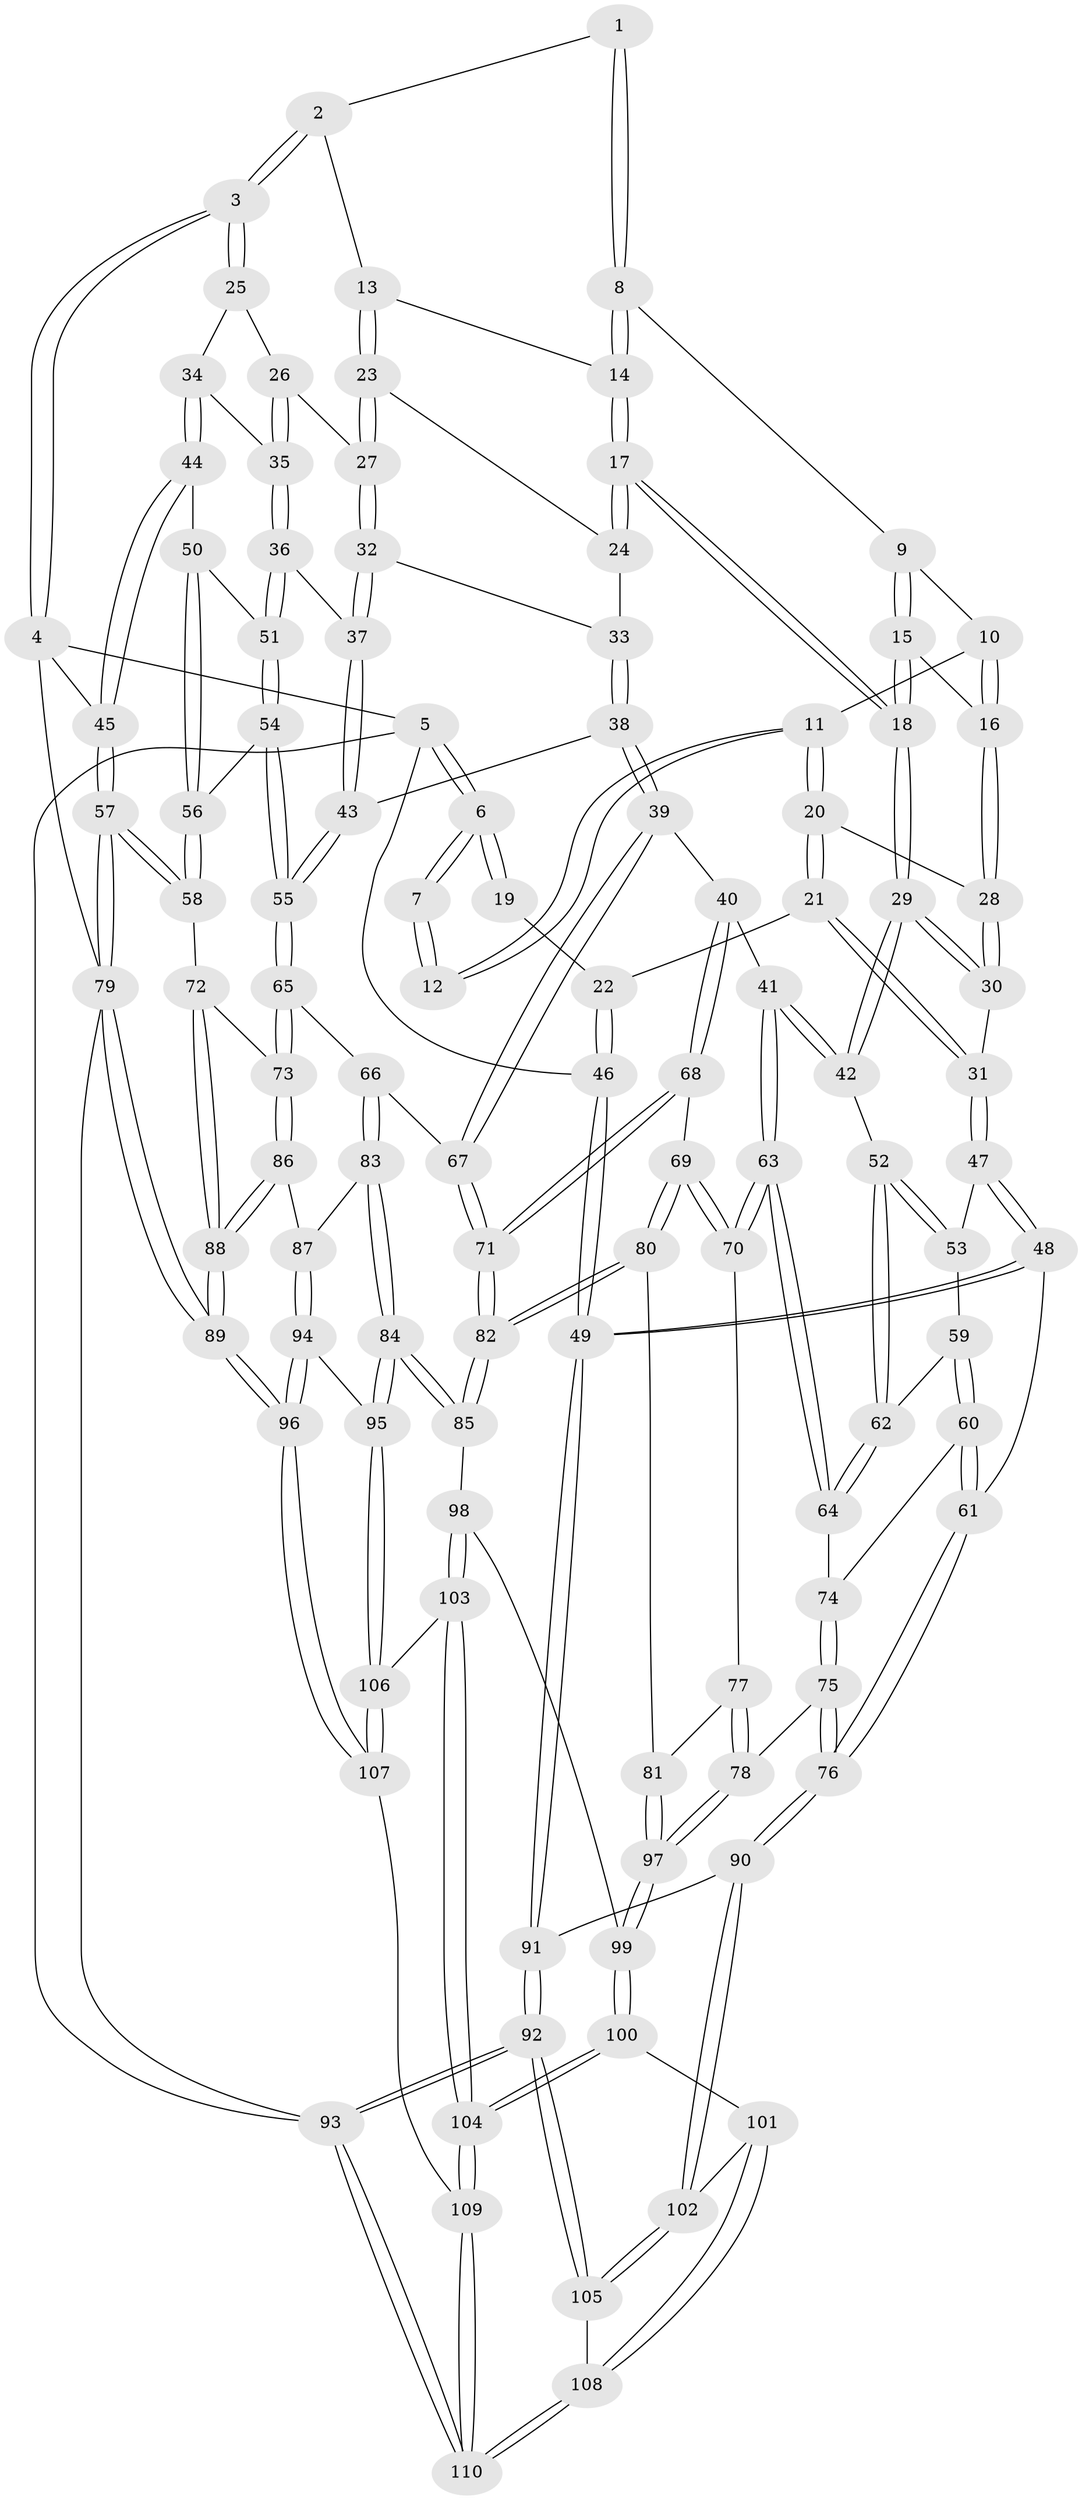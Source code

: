 // coarse degree distribution, {3: 0.38636363636363635, 4: 0.45454545454545453, 2: 0.045454545454545456, 5: 0.11363636363636363}
// Generated by graph-tools (version 1.1) at 2025/38/03/04/25 23:38:24]
// undirected, 110 vertices, 272 edges
graph export_dot {
  node [color=gray90,style=filled];
  1 [pos="+0.3220065168433186+0"];
  2 [pos="+0.6347364717112557+0"];
  3 [pos="+1+0"];
  4 [pos="+1+0"];
  5 [pos="+0+0"];
  6 [pos="+0+0"];
  7 [pos="+0.30728541212123867+0"];
  8 [pos="+0.38159533202416157+0.028595622397753283"];
  9 [pos="+0.37148441801320975+0.06852608486590694"];
  10 [pos="+0.3275649033824973+0.10116880039991447"];
  11 [pos="+0.23107385247539494+0.1330539186804224"];
  12 [pos="+0.19669777260356408+0.0696214750164089"];
  13 [pos="+0.6093909012289432+0.06610714503142454"];
  14 [pos="+0.5039572940207608+0.09987611491702299"];
  15 [pos="+0.40184158070736203+0.19828005739817992"];
  16 [pos="+0.30727353735398144+0.20172541601481547"];
  17 [pos="+0.4492510520229196+0.23019452349758132"];
  18 [pos="+0.4449612370676595+0.23205381685148696"];
  19 [pos="+0.1430725775666646+0.08552604194220752"];
  20 [pos="+0.23538867396668908+0.19938709486229922"];
  21 [pos="+0.15442860163607472+0.25541448604702677"];
  22 [pos="+0+0.21136330598627176"];
  23 [pos="+0.6190001625921475+0.0840217913494979"];
  24 [pos="+0.5147970246129484+0.23460656231586102"];
  25 [pos="+0.835054090627013+0.15227986928084672"];
  26 [pos="+0.731463931157697+0.18675360029634924"];
  27 [pos="+0.7129404935911532+0.18815998157248617"];
  28 [pos="+0.27172328157727144+0.21194121726956158"];
  29 [pos="+0.4069120256438645+0.3576965500798603"];
  30 [pos="+0.3105220139797901+0.3082252185112313"];
  31 [pos="+0.1949227565986775+0.3525425606009815"];
  32 [pos="+0.695947423925068+0.21145257532439687"];
  33 [pos="+0.5747186971612517+0.2626853509604004"];
  34 [pos="+0.8846028513202746+0.2994610936879818"];
  35 [pos="+0.797285647864338+0.3468055660555826"];
  36 [pos="+0.7828689027383233+0.3768228900850807"];
  37 [pos="+0.6907199042162954+0.2899657522104431"];
  38 [pos="+0.5756748095902346+0.4002229678601729"];
  39 [pos="+0.5638917217448162+0.4096019947653311"];
  40 [pos="+0.5355137116734093+0.4172037724356284"];
  41 [pos="+0.5011811869840769+0.4123820512493582"];
  42 [pos="+0.407864313487784+0.36220061210721954"];
  43 [pos="+0.6503102865815363+0.38942078535229846"];
  44 [pos="+0.9472620474285214+0.348875582222563"];
  45 [pos="+1+0.3708173114205308"];
  46 [pos="+0+0.23012124974594814"];
  47 [pos="+0.19410173686591092+0.3642188126992542"];
  48 [pos="+0.005097358886490916+0.4994406120670905"];
  49 [pos="+0+0.45341581638737727"];
  50 [pos="+0.8906756014672044+0.4010787606804443"];
  51 [pos="+0.781740825977426+0.38518616403228845"];
  52 [pos="+0.3771562137611188+0.39795901772260434"];
  53 [pos="+0.223688429612888+0.3975966308301134"];
  54 [pos="+0.7450956755328201+0.4426464922407113"];
  55 [pos="+0.7443474083643408+0.4430850352709109"];
  56 [pos="+0.870292444599602+0.47809162033237274"];
  57 [pos="+1+0.48812776654777856"];
  58 [pos="+0.9199340904114245+0.5615522672256449"];
  59 [pos="+0.23200387096483135+0.4470796876116337"];
  60 [pos="+0.20618961273014957+0.5310039302919005"];
  61 [pos="+0.12763485676545988+0.5810574838626278"];
  62 [pos="+0.3504484811316689+0.4727869077251436"];
  63 [pos="+0.42988927426907675+0.5687601743272785"];
  64 [pos="+0.34767538818901744+0.5361320958706199"];
  65 [pos="+0.7256190669352816+0.5275316130794028"];
  66 [pos="+0.6704574791815093+0.576941527586035"];
  67 [pos="+0.6624917346971234+0.5749361000491159"];
  68 [pos="+0.5355098211337036+0.5925742689482547"];
  69 [pos="+0.46865591334973633+0.5930713452068616"];
  70 [pos="+0.4432116876924432+0.5833441893111547"];
  71 [pos="+0.5433898483910498+0.596835449175365"];
  72 [pos="+0.8999767679482529+0.5833741591223658"];
  73 [pos="+0.8710502834424592+0.5924400693213556"];
  74 [pos="+0.3464834936386985+0.5369352567261637"];
  75 [pos="+0.28299927909809974+0.7046542273491018"];
  76 [pos="+0.18007383832387033+0.717479097265355"];
  77 [pos="+0.41458385457983227+0.6297561449339903"];
  78 [pos="+0.33656596076427503+0.7253696411596542"];
  79 [pos="+1+1"];
  80 [pos="+0.4624720676772777+0.7302317009629543"];
  81 [pos="+0.45607076224571014+0.7308139521644132"];
  82 [pos="+0.5580431495384393+0.7652771680594042"];
  83 [pos="+0.6738950596318317+0.5879712091404342"];
  84 [pos="+0.5912318830818786+0.7920776372880575"];
  85 [pos="+0.5786986242602972+0.7887728002340836"];
  86 [pos="+0.7896357043454707+0.6899806682807428"];
  87 [pos="+0.7576864419533184+0.6899530958644041"];
  88 [pos="+1+0.9802731133048921"];
  89 [pos="+1+1"];
  90 [pos="+0.15446489489829437+0.7659889346338675"];
  91 [pos="+0+0.616864875192004"];
  92 [pos="+0+1"];
  93 [pos="+0+1"];
  94 [pos="+0.6452353446691659+0.8214443429858492"];
  95 [pos="+0.6341816088174275+0.8182036910492705"];
  96 [pos="+1+1"];
  97 [pos="+0.36226685734648606+0.7473680060423775"];
  98 [pos="+0.5350846789009158+0.8224213284970948"];
  99 [pos="+0.3738646522029521+0.8195473963096216"];
  100 [pos="+0.3609483892228779+0.9047374465461404"];
  101 [pos="+0.30323340975150137+0.8970053558066097"];
  102 [pos="+0.15016860904137697+0.783398403441592"];
  103 [pos="+0.4527117333681171+0.9303896929122388"];
  104 [pos="+0.40578500357580805+0.9663157548698597"];
  105 [pos="+0.09659203666342542+0.8575918167122006"];
  106 [pos="+0.5635159713190536+0.9376525403469657"];
  107 [pos="+0.605817318391099+1"];
  108 [pos="+0.19931259074694488+0.9868679841013716"];
  109 [pos="+0.4145558742123402+1"];
  110 [pos="+0.25478940248948695+1"];
  1 -- 2;
  1 -- 8;
  1 -- 8;
  2 -- 3;
  2 -- 3;
  2 -- 13;
  3 -- 4;
  3 -- 4;
  3 -- 25;
  3 -- 25;
  4 -- 5;
  4 -- 45;
  4 -- 79;
  5 -- 6;
  5 -- 6;
  5 -- 46;
  5 -- 93;
  6 -- 7;
  6 -- 7;
  6 -- 19;
  6 -- 19;
  7 -- 12;
  7 -- 12;
  8 -- 9;
  8 -- 14;
  8 -- 14;
  9 -- 10;
  9 -- 15;
  9 -- 15;
  10 -- 11;
  10 -- 16;
  10 -- 16;
  11 -- 12;
  11 -- 12;
  11 -- 20;
  11 -- 20;
  13 -- 14;
  13 -- 23;
  13 -- 23;
  14 -- 17;
  14 -- 17;
  15 -- 16;
  15 -- 18;
  15 -- 18;
  16 -- 28;
  16 -- 28;
  17 -- 18;
  17 -- 18;
  17 -- 24;
  17 -- 24;
  18 -- 29;
  18 -- 29;
  19 -- 22;
  20 -- 21;
  20 -- 21;
  20 -- 28;
  21 -- 22;
  21 -- 31;
  21 -- 31;
  22 -- 46;
  22 -- 46;
  23 -- 24;
  23 -- 27;
  23 -- 27;
  24 -- 33;
  25 -- 26;
  25 -- 34;
  26 -- 27;
  26 -- 35;
  26 -- 35;
  27 -- 32;
  27 -- 32;
  28 -- 30;
  28 -- 30;
  29 -- 30;
  29 -- 30;
  29 -- 42;
  29 -- 42;
  30 -- 31;
  31 -- 47;
  31 -- 47;
  32 -- 33;
  32 -- 37;
  32 -- 37;
  33 -- 38;
  33 -- 38;
  34 -- 35;
  34 -- 44;
  34 -- 44;
  35 -- 36;
  35 -- 36;
  36 -- 37;
  36 -- 51;
  36 -- 51;
  37 -- 43;
  37 -- 43;
  38 -- 39;
  38 -- 39;
  38 -- 43;
  39 -- 40;
  39 -- 67;
  39 -- 67;
  40 -- 41;
  40 -- 68;
  40 -- 68;
  41 -- 42;
  41 -- 42;
  41 -- 63;
  41 -- 63;
  42 -- 52;
  43 -- 55;
  43 -- 55;
  44 -- 45;
  44 -- 45;
  44 -- 50;
  45 -- 57;
  45 -- 57;
  46 -- 49;
  46 -- 49;
  47 -- 48;
  47 -- 48;
  47 -- 53;
  48 -- 49;
  48 -- 49;
  48 -- 61;
  49 -- 91;
  49 -- 91;
  50 -- 51;
  50 -- 56;
  50 -- 56;
  51 -- 54;
  51 -- 54;
  52 -- 53;
  52 -- 53;
  52 -- 62;
  52 -- 62;
  53 -- 59;
  54 -- 55;
  54 -- 55;
  54 -- 56;
  55 -- 65;
  55 -- 65;
  56 -- 58;
  56 -- 58;
  57 -- 58;
  57 -- 58;
  57 -- 79;
  57 -- 79;
  58 -- 72;
  59 -- 60;
  59 -- 60;
  59 -- 62;
  60 -- 61;
  60 -- 61;
  60 -- 74;
  61 -- 76;
  61 -- 76;
  62 -- 64;
  62 -- 64;
  63 -- 64;
  63 -- 64;
  63 -- 70;
  63 -- 70;
  64 -- 74;
  65 -- 66;
  65 -- 73;
  65 -- 73;
  66 -- 67;
  66 -- 83;
  66 -- 83;
  67 -- 71;
  67 -- 71;
  68 -- 69;
  68 -- 71;
  68 -- 71;
  69 -- 70;
  69 -- 70;
  69 -- 80;
  69 -- 80;
  70 -- 77;
  71 -- 82;
  71 -- 82;
  72 -- 73;
  72 -- 88;
  72 -- 88;
  73 -- 86;
  73 -- 86;
  74 -- 75;
  74 -- 75;
  75 -- 76;
  75 -- 76;
  75 -- 78;
  76 -- 90;
  76 -- 90;
  77 -- 78;
  77 -- 78;
  77 -- 81;
  78 -- 97;
  78 -- 97;
  79 -- 89;
  79 -- 89;
  79 -- 93;
  80 -- 81;
  80 -- 82;
  80 -- 82;
  81 -- 97;
  81 -- 97;
  82 -- 85;
  82 -- 85;
  83 -- 84;
  83 -- 84;
  83 -- 87;
  84 -- 85;
  84 -- 85;
  84 -- 95;
  84 -- 95;
  85 -- 98;
  86 -- 87;
  86 -- 88;
  86 -- 88;
  87 -- 94;
  87 -- 94;
  88 -- 89;
  88 -- 89;
  89 -- 96;
  89 -- 96;
  90 -- 91;
  90 -- 102;
  90 -- 102;
  91 -- 92;
  91 -- 92;
  92 -- 93;
  92 -- 93;
  92 -- 105;
  92 -- 105;
  93 -- 110;
  93 -- 110;
  94 -- 95;
  94 -- 96;
  94 -- 96;
  95 -- 106;
  95 -- 106;
  96 -- 107;
  96 -- 107;
  97 -- 99;
  97 -- 99;
  98 -- 99;
  98 -- 103;
  98 -- 103;
  99 -- 100;
  99 -- 100;
  100 -- 101;
  100 -- 104;
  100 -- 104;
  101 -- 102;
  101 -- 108;
  101 -- 108;
  102 -- 105;
  102 -- 105;
  103 -- 104;
  103 -- 104;
  103 -- 106;
  104 -- 109;
  104 -- 109;
  105 -- 108;
  106 -- 107;
  106 -- 107;
  107 -- 109;
  108 -- 110;
  108 -- 110;
  109 -- 110;
  109 -- 110;
}
